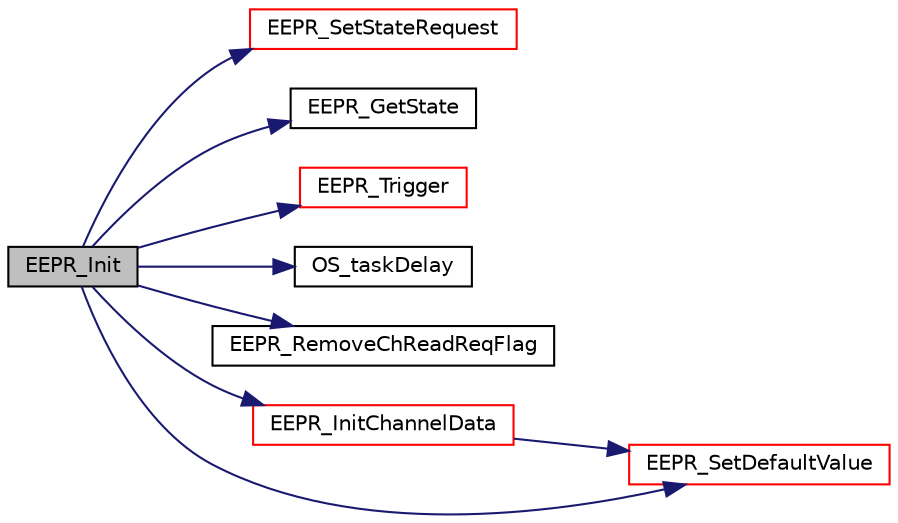 digraph "EEPR_Init"
{
  edge [fontname="Helvetica",fontsize="10",labelfontname="Helvetica",labelfontsize="10"];
  node [fontname="Helvetica",fontsize="10",shape=record];
  rankdir="LR";
  Node181 [label="EEPR_Init",height=0.2,width=0.4,color="black", fillcolor="grey75", style="filled", fontcolor="black"];
  Node181 -> Node182 [color="midnightblue",fontsize="10",style="solid",fontname="Helvetica"];
  Node182 [label="EEPR_SetStateRequest",height=0.2,width=0.4,color="red", fillcolor="white", style="filled",URL="$eepr_8c.html#aefac79ed7e71cac9d3211a712fad2461",tooltip="requests a state to be handled by the statetrigger "];
  Node181 -> Node186 [color="midnightblue",fontsize="10",style="solid",fontname="Helvetica"];
  Node186 [label="EEPR_GetState",height=0.2,width=0.4,color="black", fillcolor="white", style="filled",URL="$eepr_8c.html#a6f557dc8e24353ebbece6b57485501ca",tooltip="returns actual state of EEPROM state machine "];
  Node181 -> Node187 [color="midnightblue",fontsize="10",style="solid",fontname="Helvetica"];
  Node187 [label="EEPR_Trigger",height=0.2,width=0.4,color="red", fillcolor="white", style="filled",URL="$eepr_8c.html#af4db18407693f62fa9a7375faf679f0b",tooltip="cyclic trigger of EEPROM State Machine, trigger cycle: 1ms trigger timer in units of 1ms ..."];
  Node181 -> Node202 [color="midnightblue",fontsize="10",style="solid",fontname="Helvetica"];
  Node202 [label="OS_taskDelay",height=0.2,width=0.4,color="black", fillcolor="white", style="filled",URL="$os_8c.html#a87781ff3be1393092ba68c39c05393a2",tooltip="Delay in millisecond. "];
  Node181 -> Node203 [color="midnightblue",fontsize="10",style="solid",fontname="Helvetica"];
  Node203 [label="EEPR_RemoveChReadReqFlag",height=0.2,width=0.4,color="black", fillcolor="white", style="filled",URL="$eepr__cfg_8c.html#a1c207a23800530fe229f788ac6cb87eb"];
  Node181 -> Node204 [color="midnightblue",fontsize="10",style="solid",fontname="Helvetica"];
  Node204 [label="EEPR_InitChannelData",height=0.2,width=0.4,color="red", fillcolor="white", style="filled",URL="$eepr_8c.html#a75ad38a70e241b1332c0c4d8e965a1e1",tooltip="Updates the EEPROM data if bkpsram data are valid, otherwise uses the valid EEPROM data to update Bkp..."];
  Node204 -> Node209 [color="midnightblue",fontsize="10",style="solid",fontname="Helvetica"];
  Node209 [label="EEPR_SetDefaultValue",height=0.2,width=0.4,color="red", fillcolor="white", style="filled",URL="$eepr__cfg_8c.html#af9c4f7773244cbd5552ed3ca5cdd4ae5"];
  Node181 -> Node209 [color="midnightblue",fontsize="10",style="solid",fontname="Helvetica"];
}

